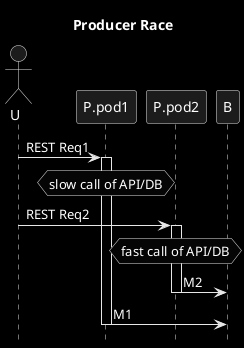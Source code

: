 @startuml
title Producer Race
hide footbox
skinparam monochrome reverse
actor U

U->P.pod1: REST Req1
activate P.pod1
hnote over P.pod1: slow call of API/DB
U->P.pod2: REST Req2
activate P.pod2
hnote over P.pod2: fast call of API/DB
P.pod2->B: M2
deactivate P.pod2
P.pod1->B: M1
deactivate P.pod1
@enduml
? receivedAt vs observedAt

